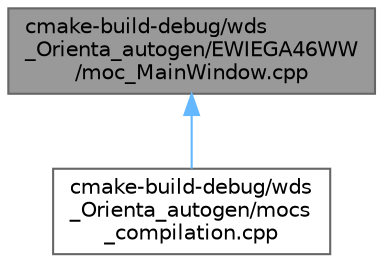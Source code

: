 digraph "cmake-build-debug/wds_Orienta_autogen/EWIEGA46WW/moc_MainWindow.cpp"
{
 // LATEX_PDF_SIZE
  bgcolor="transparent";
  edge [fontname=Helvetica,fontsize=10,labelfontname=Helvetica,labelfontsize=10];
  node [fontname=Helvetica,fontsize=10,shape=box,height=0.2,width=0.4];
  Node1 [id="Node000001",label="cmake-build-debug/wds\l_Orienta_autogen/EWIEGA46WW\l/moc_MainWindow.cpp",height=0.2,width=0.4,color="gray40", fillcolor="grey60", style="filled", fontcolor="black",tooltip=" "];
  Node1 -> Node2 [id="edge1_Node000001_Node000002",dir="back",color="steelblue1",style="solid",tooltip=" "];
  Node2 [id="Node000002",label="cmake-build-debug/wds\l_Orienta_autogen/mocs\l_compilation.cpp",height=0.2,width=0.4,color="grey40", fillcolor="white", style="filled",URL="$d6/dbc/mocs__compilation_8cpp.html",tooltip=" "];
}
